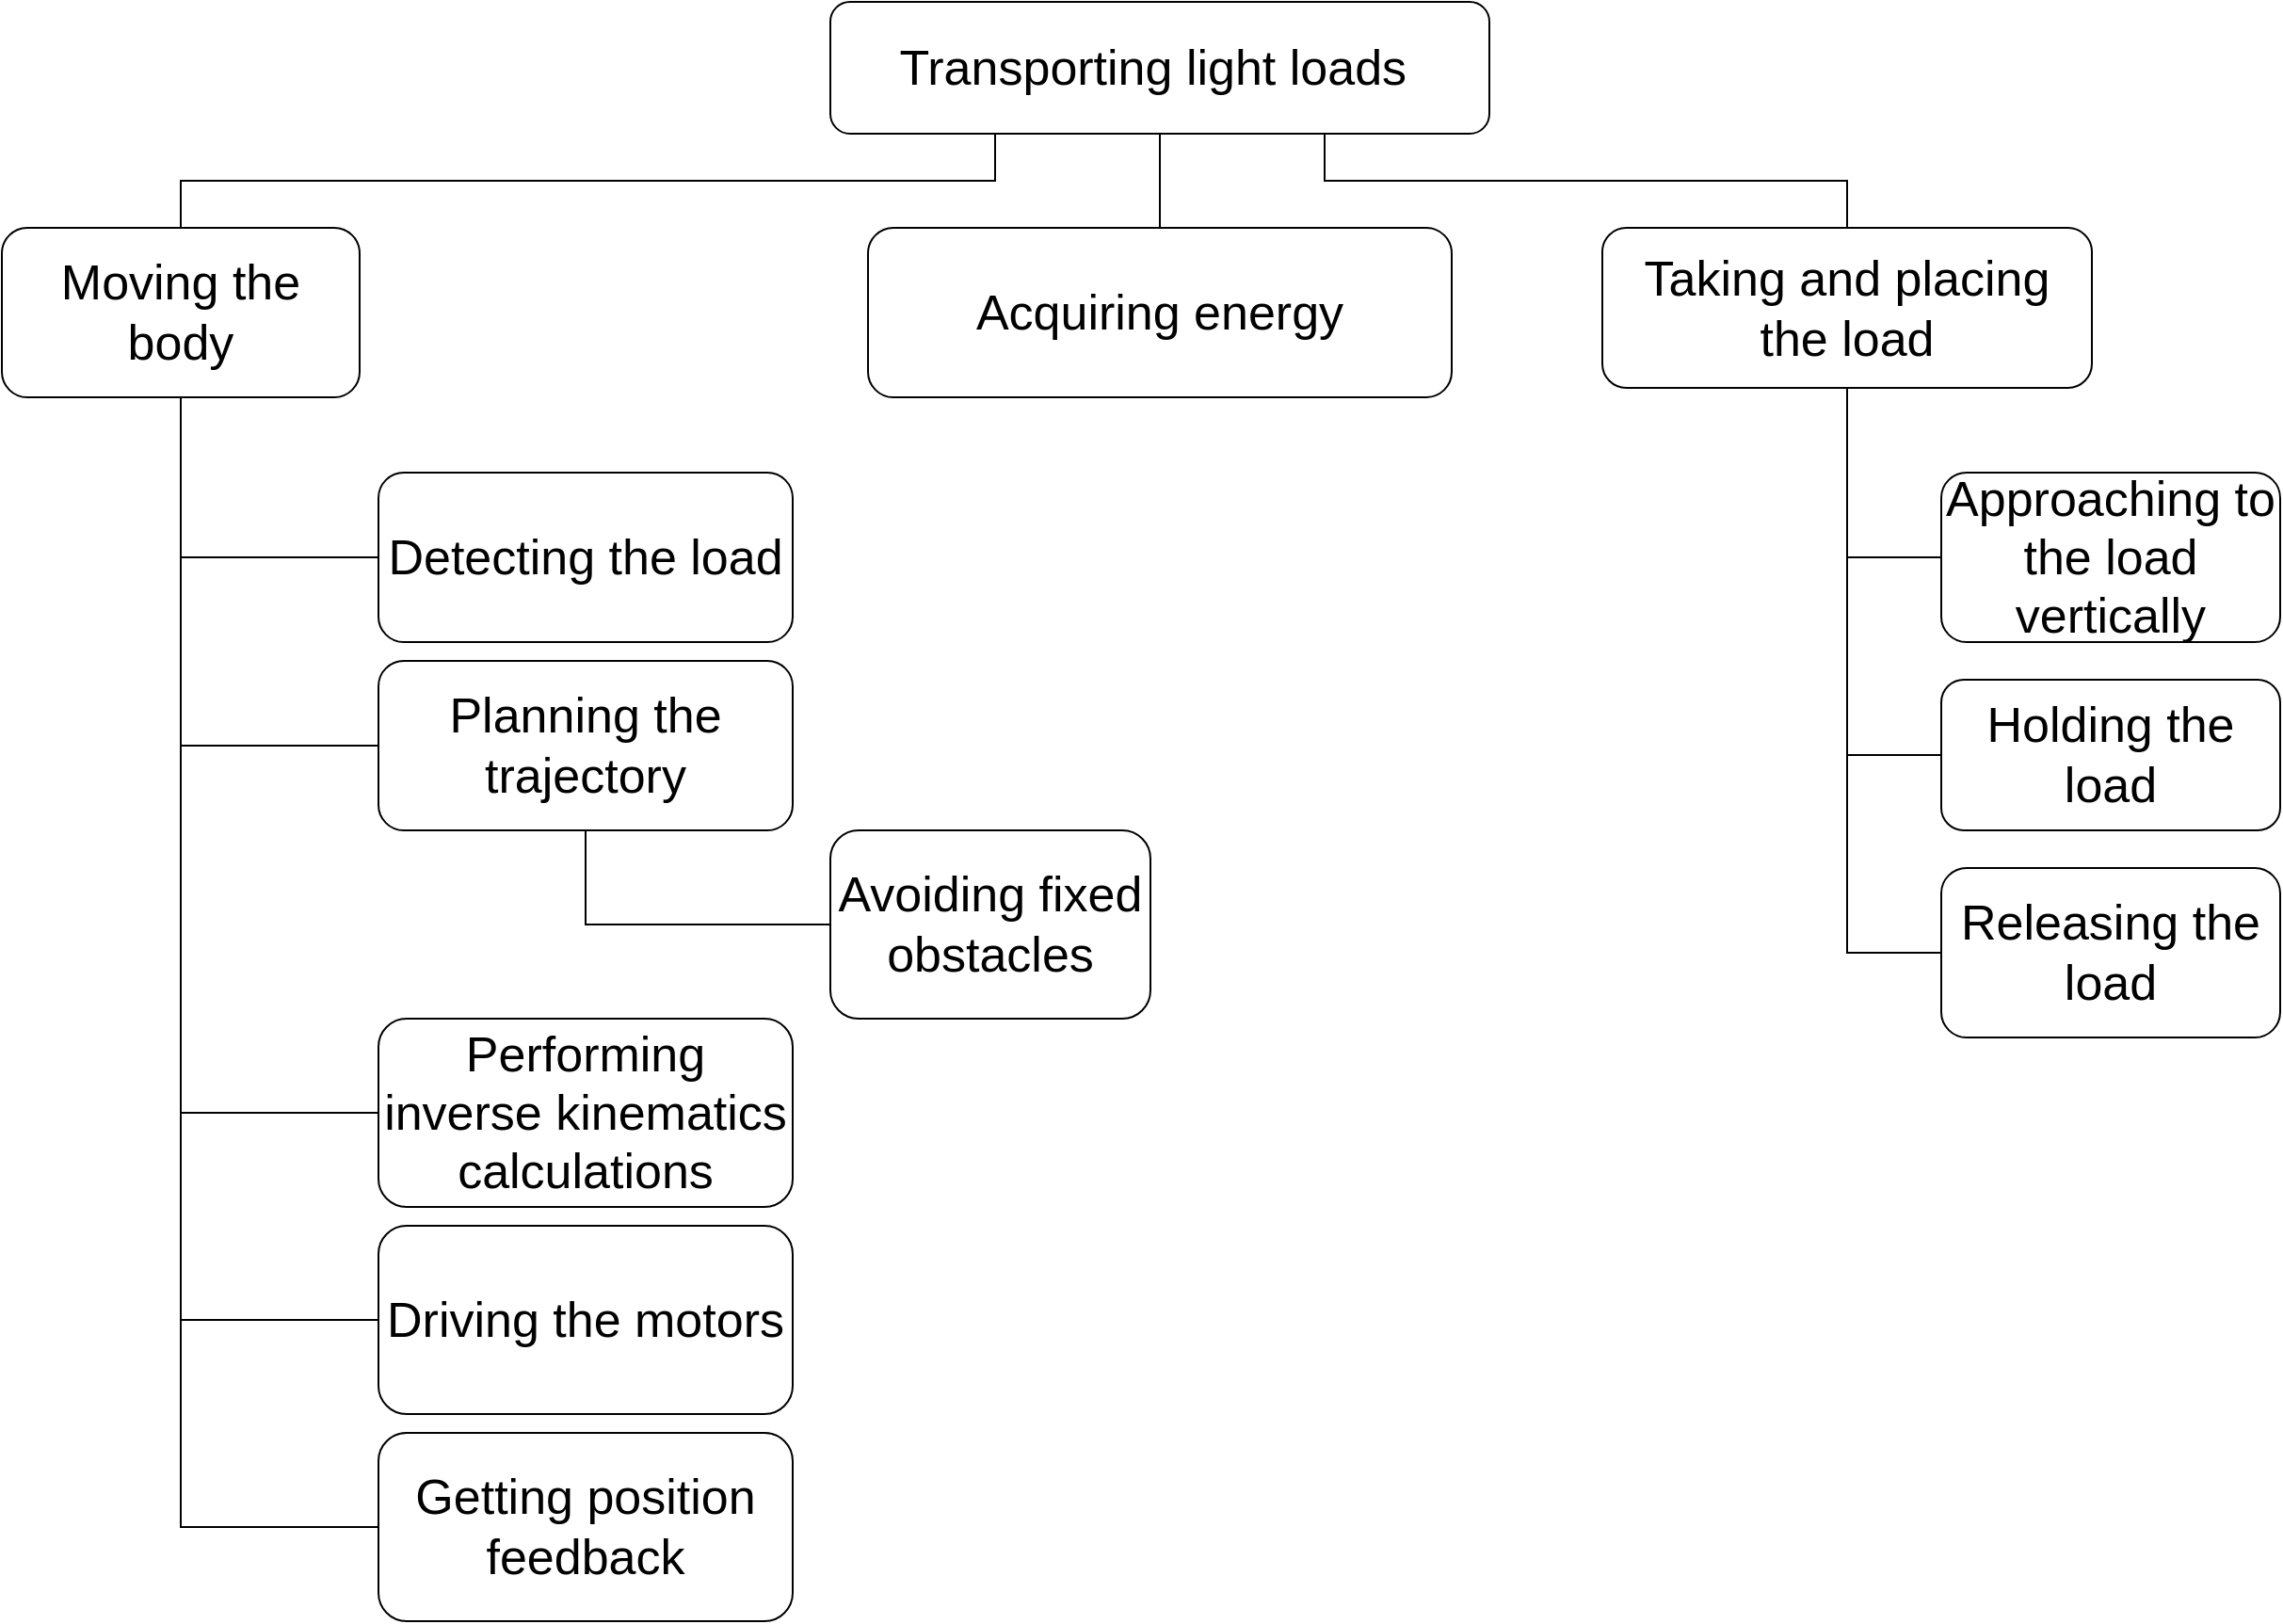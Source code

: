 <mxfile version="12.7.9" type="github"><diagram id="BNcIKLdEGNh3Ma60sMkG" name="Page-1"><mxGraphModel dx="1422" dy="762" grid="1" gridSize="10" guides="1" tooltips="1" connect="1" arrows="1" fold="1" page="1" pageScale="1" pageWidth="1600" pageHeight="900" math="0" shadow="0"><root><mxCell id="0"/><mxCell id="1" parent="0"/><mxCell id="7BJcHZZlpJCXAgmskEQ--22" style="edgeStyle=orthogonalEdgeStyle;rounded=0;orthogonalLoop=1;jettySize=auto;html=1;exitX=0.5;exitY=1;exitDx=0;exitDy=0;entryX=0;entryY=0.5;entryDx=0;entryDy=0;endArrow=none;endFill=0;" parent="1" source="7BJcHZZlpJCXAgmskEQ--10" target="7BJcHZZlpJCXAgmskEQ--13" edge="1"><mxGeometry relative="1" as="geometry"/></mxCell><mxCell id="7BJcHZZlpJCXAgmskEQ--23" style="edgeStyle=orthogonalEdgeStyle;rounded=0;orthogonalLoop=1;jettySize=auto;html=1;exitX=0.5;exitY=1;exitDx=0;exitDy=0;entryX=0;entryY=0.5;entryDx=0;entryDy=0;endArrow=none;endFill=0;" parent="1" source="7BJcHZZlpJCXAgmskEQ--10" target="7BJcHZZlpJCXAgmskEQ--14" edge="1"><mxGeometry relative="1" as="geometry"/></mxCell><mxCell id="7BJcHZZlpJCXAgmskEQ--24" style="edgeStyle=orthogonalEdgeStyle;rounded=0;orthogonalLoop=1;jettySize=auto;html=1;exitX=0.5;exitY=1;exitDx=0;exitDy=0;entryX=0;entryY=0.5;entryDx=0;entryDy=0;endArrow=none;endFill=0;" parent="1" source="7BJcHZZlpJCXAgmskEQ--10" target="7BJcHZZlpJCXAgmskEQ--17" edge="1"><mxGeometry relative="1" as="geometry"/></mxCell><mxCell id="7BJcHZZlpJCXAgmskEQ--25" style="edgeStyle=orthogonalEdgeStyle;rounded=0;orthogonalLoop=1;jettySize=auto;html=1;exitX=0.5;exitY=1;exitDx=0;exitDy=0;entryX=0;entryY=0.5;entryDx=0;entryDy=0;endArrow=none;endFill=0;" parent="1" source="7BJcHZZlpJCXAgmskEQ--10" target="7BJcHZZlpJCXAgmskEQ--18" edge="1"><mxGeometry relative="1" as="geometry"/></mxCell><mxCell id="7BJcHZZlpJCXAgmskEQ--26" style="edgeStyle=orthogonalEdgeStyle;rounded=0;orthogonalLoop=1;jettySize=auto;html=1;exitX=0.5;exitY=1;exitDx=0;exitDy=0;entryX=0;entryY=0.5;entryDx=0;entryDy=0;endArrow=none;endFill=0;" parent="1" source="7BJcHZZlpJCXAgmskEQ--10" target="7BJcHZZlpJCXAgmskEQ--19" edge="1"><mxGeometry relative="1" as="geometry"/></mxCell><mxCell id="7BJcHZZlpJCXAgmskEQ--10" value="&lt;span style=&quot;font-size: 26px ; white-space: normal&quot;&gt;Moving the body&lt;/span&gt;" style="rounded=1;whiteSpace=wrap;html=1;" parent="1" vertex="1"><mxGeometry x="200" y="150" width="190" height="90" as="geometry"/></mxCell><mxCell id="7BJcHZZlpJCXAgmskEQ--21" style="edgeStyle=orthogonalEdgeStyle;rounded=0;orthogonalLoop=1;jettySize=auto;html=1;exitX=0.25;exitY=1;exitDx=0;exitDy=0;entryX=0.5;entryY=0;entryDx=0;entryDy=0;endArrow=none;endFill=0;" parent="1" source="7BJcHZZlpJCXAgmskEQ--11" target="7BJcHZZlpJCXAgmskEQ--10" edge="1"><mxGeometry relative="1" as="geometry"/></mxCell><mxCell id="7BJcHZZlpJCXAgmskEQ--30" style="edgeStyle=orthogonalEdgeStyle;rounded=0;orthogonalLoop=1;jettySize=auto;html=1;exitX=0.5;exitY=1;exitDx=0;exitDy=0;entryX=0.5;entryY=0;entryDx=0;entryDy=0;endArrow=none;endFill=0;" parent="1" source="7BJcHZZlpJCXAgmskEQ--11" target="7BJcHZZlpJCXAgmskEQ--29" edge="1"><mxGeometry relative="1" as="geometry"/></mxCell><mxCell id="7BJcHZZlpJCXAgmskEQ--31" style="edgeStyle=orthogonalEdgeStyle;rounded=0;orthogonalLoop=1;jettySize=auto;html=1;exitX=0.75;exitY=1;exitDx=0;exitDy=0;entryX=0.5;entryY=0;entryDx=0;entryDy=0;endArrow=none;endFill=0;" parent="1" source="7BJcHZZlpJCXAgmskEQ--11" target="7BJcHZZlpJCXAgmskEQ--12" edge="1"><mxGeometry relative="1" as="geometry"/></mxCell><mxCell id="7BJcHZZlpJCXAgmskEQ--11" value="&lt;span style=&quot;font-size: 26px ; white-space: normal&quot;&gt;Transporting light loads&amp;nbsp;&lt;/span&gt;" style="rounded=1;whiteSpace=wrap;html=1;" parent="1" vertex="1"><mxGeometry x="640" y="30" width="350" height="70" as="geometry"/></mxCell><mxCell id="7BJcHZZlpJCXAgmskEQ--36" style="edgeStyle=orthogonalEdgeStyle;rounded=0;orthogonalLoop=1;jettySize=auto;html=1;exitX=0.5;exitY=1;exitDx=0;exitDy=0;entryX=0;entryY=0.5;entryDx=0;entryDy=0;endArrow=none;endFill=0;" parent="1" source="7BJcHZZlpJCXAgmskEQ--12" target="7BJcHZZlpJCXAgmskEQ--32" edge="1"><mxGeometry relative="1" as="geometry"/></mxCell><mxCell id="7BJcHZZlpJCXAgmskEQ--37" style="edgeStyle=orthogonalEdgeStyle;rounded=0;orthogonalLoop=1;jettySize=auto;html=1;exitX=0.5;exitY=1;exitDx=0;exitDy=0;entryX=0;entryY=0.5;entryDx=0;entryDy=0;endArrow=none;endFill=0;" parent="1" source="7BJcHZZlpJCXAgmskEQ--12" target="7BJcHZZlpJCXAgmskEQ--33" edge="1"><mxGeometry relative="1" as="geometry"/></mxCell><mxCell id="7BJcHZZlpJCXAgmskEQ--38" style="edgeStyle=orthogonalEdgeStyle;rounded=0;orthogonalLoop=1;jettySize=auto;html=1;exitX=0.5;exitY=1;exitDx=0;exitDy=0;entryX=0;entryY=0.5;entryDx=0;entryDy=0;endArrow=none;endFill=0;" parent="1" source="7BJcHZZlpJCXAgmskEQ--12" target="7BJcHZZlpJCXAgmskEQ--35" edge="1"><mxGeometry relative="1" as="geometry"/></mxCell><mxCell id="7BJcHZZlpJCXAgmskEQ--12" value="&lt;font style=&quot;font-size: 26px&quot;&gt;Taking and placing the load&lt;/font&gt;" style="rounded=1;whiteSpace=wrap;html=1;" parent="1" vertex="1"><mxGeometry x="1050" y="150" width="260" height="85" as="geometry"/></mxCell><mxCell id="7BJcHZZlpJCXAgmskEQ--13" value="Detecting the load" style="rounded=1;whiteSpace=wrap;html=1;fontSize=26;" parent="1" vertex="1"><mxGeometry x="400" y="280" width="220" height="90" as="geometry"/></mxCell><mxCell id="7BJcHZZlpJCXAgmskEQ--28" style="edgeStyle=orthogonalEdgeStyle;rounded=0;orthogonalLoop=1;jettySize=auto;html=1;exitX=0.5;exitY=1;exitDx=0;exitDy=0;entryX=0;entryY=0.5;entryDx=0;entryDy=0;endArrow=none;endFill=0;" parent="1" source="7BJcHZZlpJCXAgmskEQ--14" target="7BJcHZZlpJCXAgmskEQ--27" edge="1"><mxGeometry relative="1" as="geometry"/></mxCell><mxCell id="7BJcHZZlpJCXAgmskEQ--14" value="&lt;font style=&quot;font-size: 26px&quot;&gt;Planning the trajectory&lt;/font&gt;" style="rounded=1;whiteSpace=wrap;html=1;" parent="1" vertex="1"><mxGeometry x="400" y="380" width="220" height="90" as="geometry"/></mxCell><mxCell id="7BJcHZZlpJCXAgmskEQ--17" value="&lt;font style=&quot;font-size: 26px&quot;&gt;Performing inverse kinematics calculations&lt;/font&gt;" style="rounded=1;whiteSpace=wrap;html=1;" parent="1" vertex="1"><mxGeometry x="400" y="570" width="220" height="100" as="geometry"/></mxCell><mxCell id="7BJcHZZlpJCXAgmskEQ--18" value="&lt;font style=&quot;font-size: 26px&quot;&gt;Driving the motors&lt;/font&gt;" style="rounded=1;whiteSpace=wrap;html=1;" parent="1" vertex="1"><mxGeometry x="400" y="680" width="220" height="100" as="geometry"/></mxCell><mxCell id="7BJcHZZlpJCXAgmskEQ--19" value="&lt;font style=&quot;font-size: 26px&quot;&gt;Getting position feedback&lt;/font&gt;" style="rounded=1;whiteSpace=wrap;html=1;" parent="1" vertex="1"><mxGeometry x="400" y="790" width="220" height="100" as="geometry"/></mxCell><mxCell id="7BJcHZZlpJCXAgmskEQ--27" value="&lt;font style=&quot;font-size: 26px&quot;&gt;Avoiding fixed obstacles&lt;/font&gt;" style="rounded=1;whiteSpace=wrap;html=1;" parent="1" vertex="1"><mxGeometry x="640" y="470" width="170" height="100" as="geometry"/></mxCell><mxCell id="7BJcHZZlpJCXAgmskEQ--29" value="&lt;font style=&quot;font-size: 26px&quot;&gt;Acquiring energy&lt;/font&gt;" style="rounded=1;whiteSpace=wrap;html=1;" parent="1" vertex="1"><mxGeometry x="660" y="150" width="310" height="90" as="geometry"/></mxCell><mxCell id="7BJcHZZlpJCXAgmskEQ--32" value="&lt;font style=&quot;font-size: 26px&quot;&gt;Approaching to the load vertically&lt;/font&gt;" style="rounded=1;whiteSpace=wrap;html=1;" parent="1" vertex="1"><mxGeometry x="1230" y="280" width="180" height="90" as="geometry"/></mxCell><mxCell id="7BJcHZZlpJCXAgmskEQ--33" value="&lt;font style=&quot;font-size: 26px&quot;&gt;Holding the load&lt;/font&gt;" style="rounded=1;whiteSpace=wrap;html=1;" parent="1" vertex="1"><mxGeometry x="1230" y="390" width="180" height="80" as="geometry"/></mxCell><mxCell id="7BJcHZZlpJCXAgmskEQ--35" value="&lt;font style=&quot;font-size: 26px&quot;&gt;Releasing the load&lt;/font&gt;" style="rounded=1;whiteSpace=wrap;html=1;" parent="1" vertex="1"><mxGeometry x="1230" y="490" width="180" height="90" as="geometry"/></mxCell></root></mxGraphModel></diagram></mxfile>